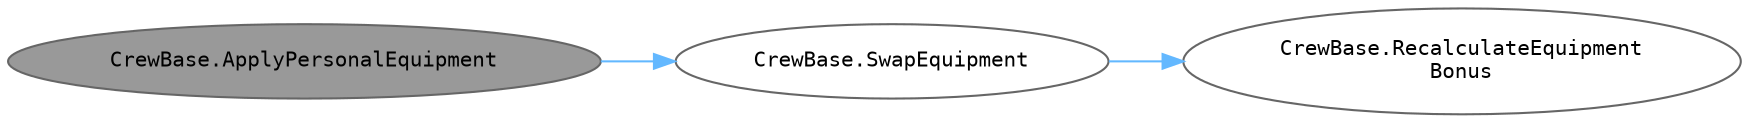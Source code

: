 digraph "CrewBase.ApplyPersonalEquipment"
{
 // INTERACTIVE_SVG=YES
 // LATEX_PDF_SIZE
  bgcolor="transparent";
  edge [fontname=Helvetica,fontsize=10,labelfontname=Helvetica,labelfontsize=10];
  node [fontname=Helvetica,fontsize=10,fontname=Consolas fontsize=10 style=filled height=0.2 width=0.4 margin=0.1];
  rankdir="LR";
  Node1 [id="Node000001",label="CrewBase.ApplyPersonalEquipment",height=0.2,width=0.4,color="gray40", fillcolor="grey60", style="filled", fontcolor="black",tooltip="개인 장비를 착용합니다. 기존 장비는 해제되며 효과도 반영됩니다."];
  Node1 -> Node2 [id="edge1_Node000001_Node000002",color="steelblue1",style="solid",tooltip=" "];
  Node2 [id="Node000002",label="CrewBase.SwapEquipment",height=0.2,width=0.4,color="grey40", fillcolor="white", style="filled",URL="$class_crew_base.html#ae85c44a76273e19c8d76f3eb61a24d49",tooltip="기존 장비를 해제하고 새 장비를 장착합니다."];
  Node2 -> Node3 [id="edge2_Node000002_Node000003",color="steelblue1",style="solid",tooltip=" "];
  Node3 [id="Node000003",label="CrewBase.RecalculateEquipment\lBonus",height=0.2,width=0.4,color="grey40", fillcolor="white", style="filled",URL="$class_crew_base.html#a233fbdc4519521e27786d8c0799dcd44",tooltip="장비 효과를 스탯에 반영하거나 제거합니다."];
}

